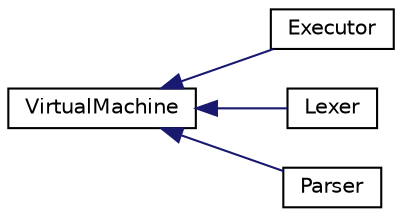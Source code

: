 digraph "Graphical Class Hierarchy"
{
  edge [fontname="Helvetica",fontsize="10",labelfontname="Helvetica",labelfontsize="10"];
  node [fontname="Helvetica",fontsize="10",shape=record];
  rankdir="LR";
  Node1 [label="VirtualMachine",height=0.2,width=0.4,color="black", fillcolor="white", style="filled",URL="$class_virtual_machine.html"];
  Node1 -> Node2 [dir="back",color="midnightblue",fontsize="10",style="solid",fontname="Helvetica"];
  Node2 [label="Executor",height=0.2,width=0.4,color="black", fillcolor="white", style="filled",URL="$class_executor.html"];
  Node1 -> Node3 [dir="back",color="midnightblue",fontsize="10",style="solid",fontname="Helvetica"];
  Node3 [label="Lexer",height=0.2,width=0.4,color="black", fillcolor="white", style="filled",URL="$class_lexer.html"];
  Node1 -> Node4 [dir="back",color="midnightblue",fontsize="10",style="solid",fontname="Helvetica"];
  Node4 [label="Parser",height=0.2,width=0.4,color="black", fillcolor="white", style="filled",URL="$class_parser.html"];
}
